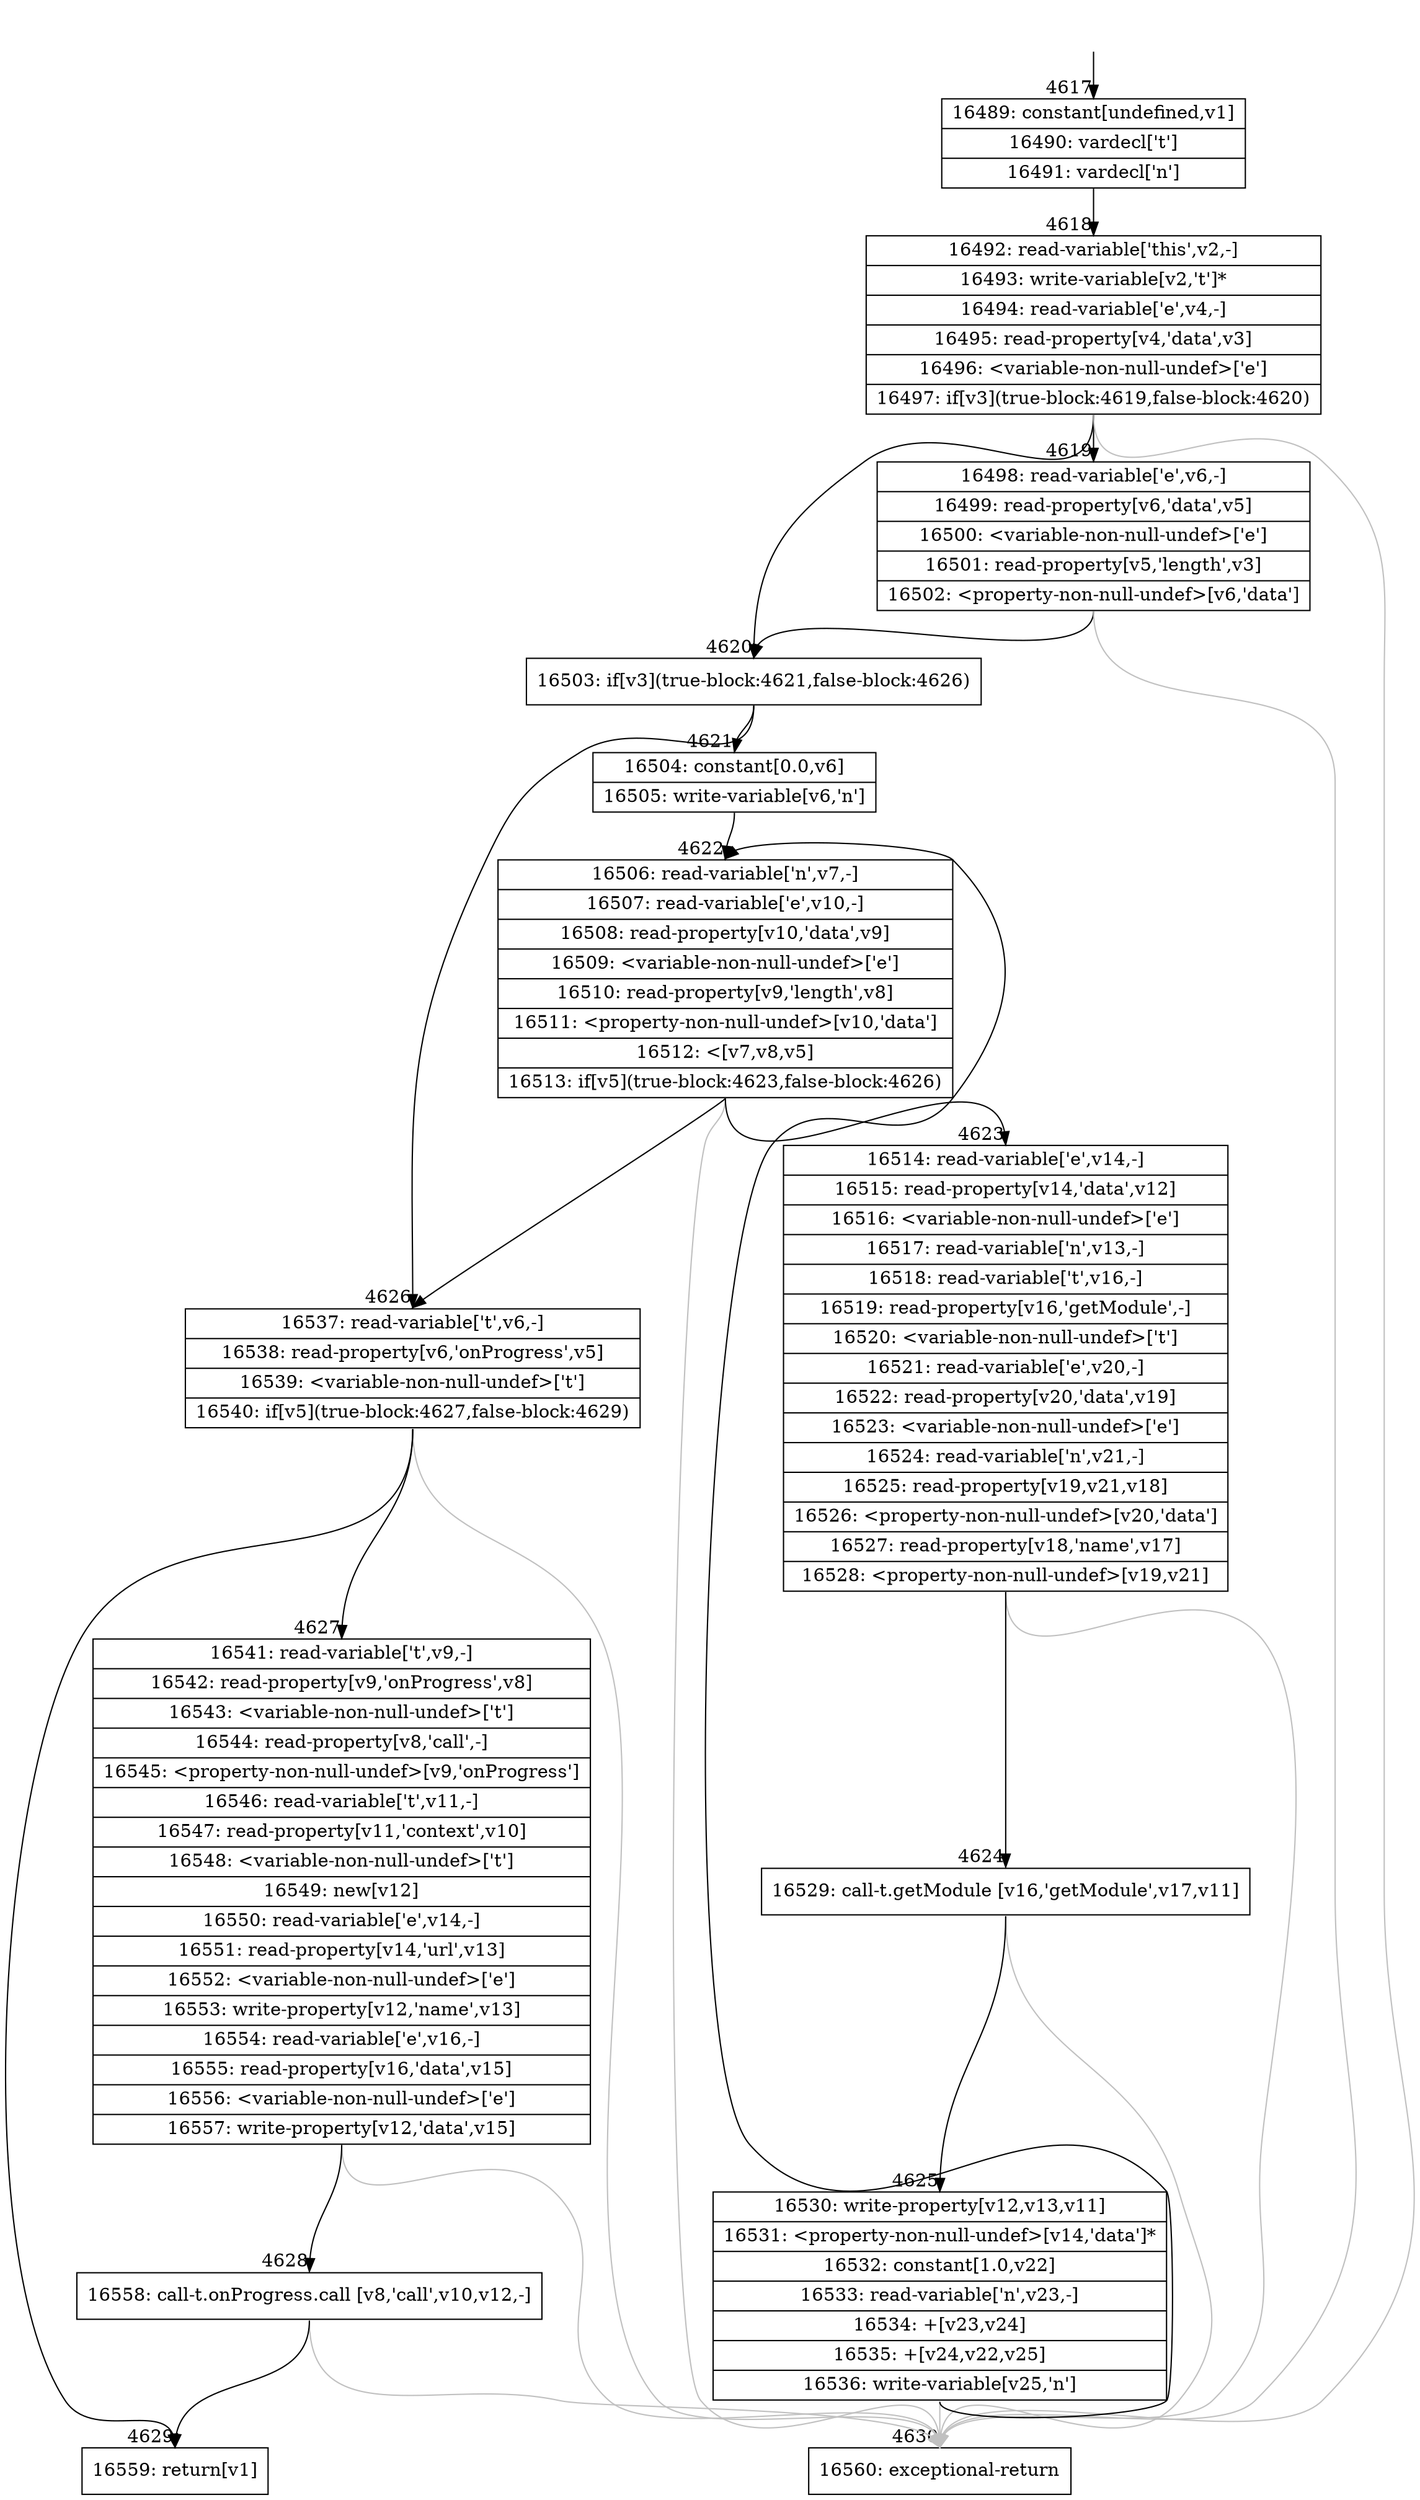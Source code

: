 digraph {
rankdir="TD"
BB_entry214[shape=none,label=""];
BB_entry214 -> BB4617 [tailport=s, headport=n, headlabel="    4617"]
BB4617 [shape=record label="{16489: constant[undefined,v1]|16490: vardecl['t']|16491: vardecl['n']}" ] 
BB4617 -> BB4618 [tailport=s, headport=n, headlabel="      4618"]
BB4618 [shape=record label="{16492: read-variable['this',v2,-]|16493: write-variable[v2,'t']*|16494: read-variable['e',v4,-]|16495: read-property[v4,'data',v3]|16496: \<variable-non-null-undef\>['e']|16497: if[v3](true-block:4619,false-block:4620)}" ] 
BB4618 -> BB4620 [tailport=s, headport=n, headlabel="      4620"]
BB4618 -> BB4619 [tailport=s, headport=n, headlabel="      4619"]
BB4618 -> BB4630 [tailport=s, headport=n, color=gray, headlabel="      4630"]
BB4619 [shape=record label="{16498: read-variable['e',v6,-]|16499: read-property[v6,'data',v5]|16500: \<variable-non-null-undef\>['e']|16501: read-property[v5,'length',v3]|16502: \<property-non-null-undef\>[v6,'data']}" ] 
BB4619 -> BB4620 [tailport=s, headport=n]
BB4619 -> BB4630 [tailport=s, headport=n, color=gray]
BB4620 [shape=record label="{16503: if[v3](true-block:4621,false-block:4626)}" ] 
BB4620 -> BB4621 [tailport=s, headport=n, headlabel="      4621"]
BB4620 -> BB4626 [tailport=s, headport=n, headlabel="      4626"]
BB4621 [shape=record label="{16504: constant[0.0,v6]|16505: write-variable[v6,'n']}" ] 
BB4621 -> BB4622 [tailport=s, headport=n, headlabel="      4622"]
BB4622 [shape=record label="{16506: read-variable['n',v7,-]|16507: read-variable['e',v10,-]|16508: read-property[v10,'data',v9]|16509: \<variable-non-null-undef\>['e']|16510: read-property[v9,'length',v8]|16511: \<property-non-null-undef\>[v10,'data']|16512: \<[v7,v8,v5]|16513: if[v5](true-block:4623,false-block:4626)}" ] 
BB4622 -> BB4623 [tailport=s, headport=n, headlabel="      4623"]
BB4622 -> BB4626 [tailport=s, headport=n]
BB4622 -> BB4630 [tailport=s, headport=n, color=gray]
BB4623 [shape=record label="{16514: read-variable['e',v14,-]|16515: read-property[v14,'data',v12]|16516: \<variable-non-null-undef\>['e']|16517: read-variable['n',v13,-]|16518: read-variable['t',v16,-]|16519: read-property[v16,'getModule',-]|16520: \<variable-non-null-undef\>['t']|16521: read-variable['e',v20,-]|16522: read-property[v20,'data',v19]|16523: \<variable-non-null-undef\>['e']|16524: read-variable['n',v21,-]|16525: read-property[v19,v21,v18]|16526: \<property-non-null-undef\>[v20,'data']|16527: read-property[v18,'name',v17]|16528: \<property-non-null-undef\>[v19,v21]}" ] 
BB4623 -> BB4624 [tailport=s, headport=n, headlabel="      4624"]
BB4623 -> BB4630 [tailport=s, headport=n, color=gray]
BB4624 [shape=record label="{16529: call-t.getModule [v16,'getModule',v17,v11]}" ] 
BB4624 -> BB4625 [tailport=s, headport=n, headlabel="      4625"]
BB4624 -> BB4630 [tailport=s, headport=n, color=gray]
BB4625 [shape=record label="{16530: write-property[v12,v13,v11]|16531: \<property-non-null-undef\>[v14,'data']*|16532: constant[1.0,v22]|16533: read-variable['n',v23,-]|16534: +[v23,v24]|16535: +[v24,v22,v25]|16536: write-variable[v25,'n']}" ] 
BB4625 -> BB4622 [tailport=s, headport=n]
BB4625 -> BB4630 [tailport=s, headport=n, color=gray]
BB4626 [shape=record label="{16537: read-variable['t',v6,-]|16538: read-property[v6,'onProgress',v5]|16539: \<variable-non-null-undef\>['t']|16540: if[v5](true-block:4627,false-block:4629)}" ] 
BB4626 -> BB4629 [tailport=s, headport=n, headlabel="      4629"]
BB4626 -> BB4627 [tailport=s, headport=n, headlabel="      4627"]
BB4626 -> BB4630 [tailport=s, headport=n, color=gray]
BB4627 [shape=record label="{16541: read-variable['t',v9,-]|16542: read-property[v9,'onProgress',v8]|16543: \<variable-non-null-undef\>['t']|16544: read-property[v8,'call',-]|16545: \<property-non-null-undef\>[v9,'onProgress']|16546: read-variable['t',v11,-]|16547: read-property[v11,'context',v10]|16548: \<variable-non-null-undef\>['t']|16549: new[v12]|16550: read-variable['e',v14,-]|16551: read-property[v14,'url',v13]|16552: \<variable-non-null-undef\>['e']|16553: write-property[v12,'name',v13]|16554: read-variable['e',v16,-]|16555: read-property[v16,'data',v15]|16556: \<variable-non-null-undef\>['e']|16557: write-property[v12,'data',v15]}" ] 
BB4627 -> BB4628 [tailport=s, headport=n, headlabel="      4628"]
BB4627 -> BB4630 [tailport=s, headport=n, color=gray]
BB4628 [shape=record label="{16558: call-t.onProgress.call [v8,'call',v10,v12,-]}" ] 
BB4628 -> BB4629 [tailport=s, headport=n]
BB4628 -> BB4630 [tailport=s, headport=n, color=gray]
BB4629 [shape=record label="{16559: return[v1]}" ] 
BB4630 [shape=record label="{16560: exceptional-return}" ] 
}
